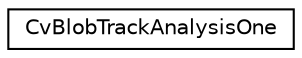 digraph "Graphical Class Hierarchy"
{
 // LATEX_PDF_SIZE
  edge [fontname="Helvetica",fontsize="10",labelfontname="Helvetica",labelfontsize="10"];
  node [fontname="Helvetica",fontsize="10",shape=record];
  rankdir="LR";
  Node0 [label="CvBlobTrackAnalysisOne",height=0.2,width=0.4,color="black", fillcolor="white", style="filled",URL="$class_cv_blob_track_analysis_one.html",tooltip=" "];
}
